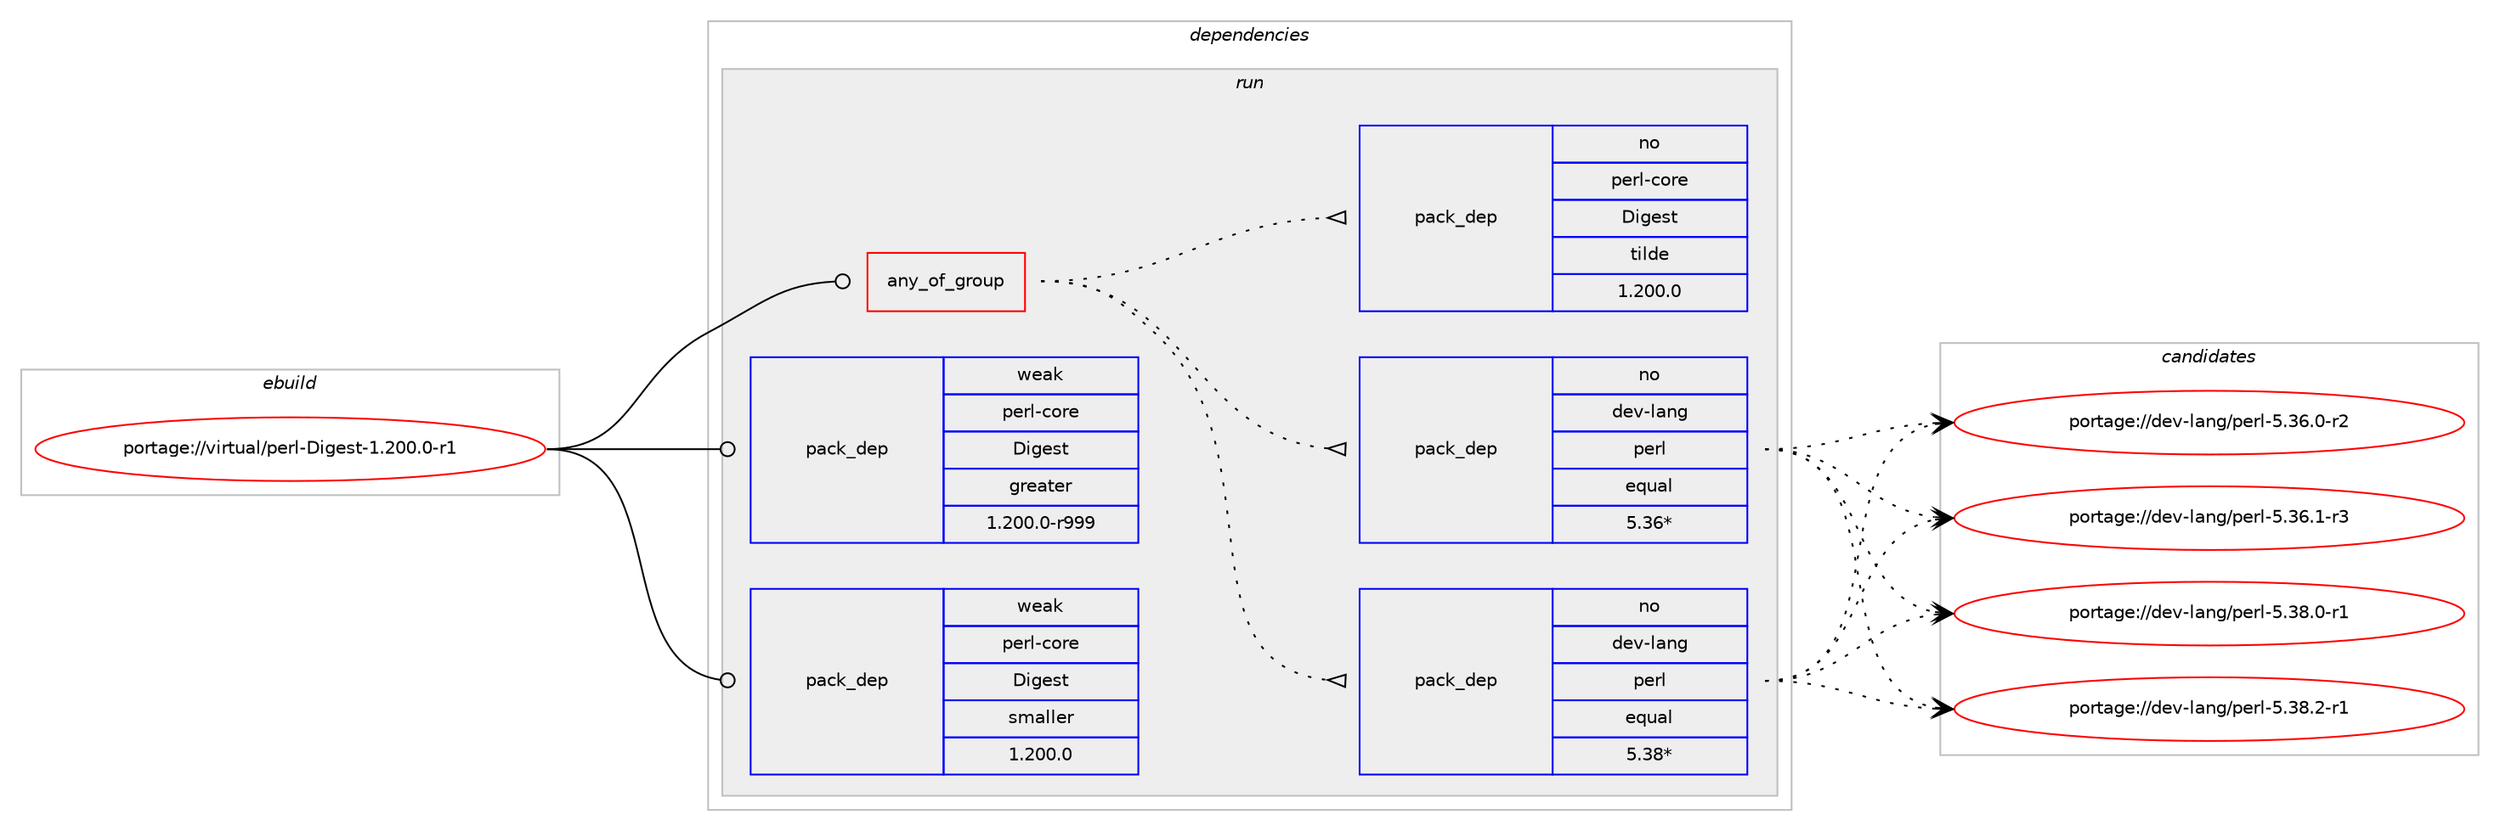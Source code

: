digraph prolog {

# *************
# Graph options
# *************

newrank=true;
concentrate=true;
compound=true;
graph [rankdir=LR,fontname=Helvetica,fontsize=10,ranksep=1.5];#, ranksep=2.5, nodesep=0.2];
edge  [arrowhead=vee];
node  [fontname=Helvetica,fontsize=10];

# **********
# The ebuild
# **********

subgraph cluster_leftcol {
color=gray;
rank=same;
label=<<i>ebuild</i>>;
id [label="portage://virtual/perl-Digest-1.200.0-r1", color=red, width=4, href="../virtual/perl-Digest-1.200.0-r1.svg"];
}

# ****************
# The dependencies
# ****************

subgraph cluster_midcol {
color=gray;
label=<<i>dependencies</i>>;
subgraph cluster_compile {
fillcolor="#eeeeee";
style=filled;
label=<<i>compile</i>>;
}
subgraph cluster_compileandrun {
fillcolor="#eeeeee";
style=filled;
label=<<i>compile and run</i>>;
}
subgraph cluster_run {
fillcolor="#eeeeee";
style=filled;
label=<<i>run</i>>;
subgraph any214 {
dependency21948 [label=<<TABLE BORDER="0" CELLBORDER="1" CELLSPACING="0" CELLPADDING="4"><TR><TD CELLPADDING="10">any_of_group</TD></TR></TABLE>>, shape=none, color=red];subgraph pack6825 {
dependency21949 [label=<<TABLE BORDER="0" CELLBORDER="1" CELLSPACING="0" CELLPADDING="4" WIDTH="220"><TR><TD ROWSPAN="6" CELLPADDING="30">pack_dep</TD></TR><TR><TD WIDTH="110">no</TD></TR><TR><TD>dev-lang</TD></TR><TR><TD>perl</TD></TR><TR><TD>equal</TD></TR><TR><TD>5.38*</TD></TR></TABLE>>, shape=none, color=blue];
}
dependency21948:e -> dependency21949:w [weight=20,style="dotted",arrowhead="oinv"];
subgraph pack6826 {
dependency21950 [label=<<TABLE BORDER="0" CELLBORDER="1" CELLSPACING="0" CELLPADDING="4" WIDTH="220"><TR><TD ROWSPAN="6" CELLPADDING="30">pack_dep</TD></TR><TR><TD WIDTH="110">no</TD></TR><TR><TD>dev-lang</TD></TR><TR><TD>perl</TD></TR><TR><TD>equal</TD></TR><TR><TD>5.36*</TD></TR></TABLE>>, shape=none, color=blue];
}
dependency21948:e -> dependency21950:w [weight=20,style="dotted",arrowhead="oinv"];
subgraph pack6827 {
dependency21951 [label=<<TABLE BORDER="0" CELLBORDER="1" CELLSPACING="0" CELLPADDING="4" WIDTH="220"><TR><TD ROWSPAN="6" CELLPADDING="30">pack_dep</TD></TR><TR><TD WIDTH="110">no</TD></TR><TR><TD>perl-core</TD></TR><TR><TD>Digest</TD></TR><TR><TD>tilde</TD></TR><TR><TD>1.200.0</TD></TR></TABLE>>, shape=none, color=blue];
}
dependency21948:e -> dependency21951:w [weight=20,style="dotted",arrowhead="oinv"];
}
id:e -> dependency21948:w [weight=20,style="solid",arrowhead="odot"];
# *** BEGIN UNKNOWN DEPENDENCY TYPE (TODO) ***
# id -> package_dependency(portage://virtual/perl-Digest-1.200.0-r1,run,no,dev-lang,perl,none,[,,],any_same_slot,[])
# *** END UNKNOWN DEPENDENCY TYPE (TODO) ***

subgraph pack6828 {
dependency21952 [label=<<TABLE BORDER="0" CELLBORDER="1" CELLSPACING="0" CELLPADDING="4" WIDTH="220"><TR><TD ROWSPAN="6" CELLPADDING="30">pack_dep</TD></TR><TR><TD WIDTH="110">weak</TD></TR><TR><TD>perl-core</TD></TR><TR><TD>Digest</TD></TR><TR><TD>greater</TD></TR><TR><TD>1.200.0-r999</TD></TR></TABLE>>, shape=none, color=blue];
}
id:e -> dependency21952:w [weight=20,style="solid",arrowhead="odot"];
subgraph pack6829 {
dependency21953 [label=<<TABLE BORDER="0" CELLBORDER="1" CELLSPACING="0" CELLPADDING="4" WIDTH="220"><TR><TD ROWSPAN="6" CELLPADDING="30">pack_dep</TD></TR><TR><TD WIDTH="110">weak</TD></TR><TR><TD>perl-core</TD></TR><TR><TD>Digest</TD></TR><TR><TD>smaller</TD></TR><TR><TD>1.200.0</TD></TR></TABLE>>, shape=none, color=blue];
}
id:e -> dependency21953:w [weight=20,style="solid",arrowhead="odot"];
}
}

# **************
# The candidates
# **************

subgraph cluster_choices {
rank=same;
color=gray;
label=<<i>candidates</i>>;

subgraph choice6825 {
color=black;
nodesep=1;
choice100101118451089711010347112101114108455346515446484511450 [label="portage://dev-lang/perl-5.36.0-r2", color=red, width=4,href="../dev-lang/perl-5.36.0-r2.svg"];
choice100101118451089711010347112101114108455346515446494511451 [label="portage://dev-lang/perl-5.36.1-r3", color=red, width=4,href="../dev-lang/perl-5.36.1-r3.svg"];
choice100101118451089711010347112101114108455346515646484511449 [label="portage://dev-lang/perl-5.38.0-r1", color=red, width=4,href="../dev-lang/perl-5.38.0-r1.svg"];
choice100101118451089711010347112101114108455346515646504511449 [label="portage://dev-lang/perl-5.38.2-r1", color=red, width=4,href="../dev-lang/perl-5.38.2-r1.svg"];
dependency21949:e -> choice100101118451089711010347112101114108455346515446484511450:w [style=dotted,weight="100"];
dependency21949:e -> choice100101118451089711010347112101114108455346515446494511451:w [style=dotted,weight="100"];
dependency21949:e -> choice100101118451089711010347112101114108455346515646484511449:w [style=dotted,weight="100"];
dependency21949:e -> choice100101118451089711010347112101114108455346515646504511449:w [style=dotted,weight="100"];
}
subgraph choice6826 {
color=black;
nodesep=1;
choice100101118451089711010347112101114108455346515446484511450 [label="portage://dev-lang/perl-5.36.0-r2", color=red, width=4,href="../dev-lang/perl-5.36.0-r2.svg"];
choice100101118451089711010347112101114108455346515446494511451 [label="portage://dev-lang/perl-5.36.1-r3", color=red, width=4,href="../dev-lang/perl-5.36.1-r3.svg"];
choice100101118451089711010347112101114108455346515646484511449 [label="portage://dev-lang/perl-5.38.0-r1", color=red, width=4,href="../dev-lang/perl-5.38.0-r1.svg"];
choice100101118451089711010347112101114108455346515646504511449 [label="portage://dev-lang/perl-5.38.2-r1", color=red, width=4,href="../dev-lang/perl-5.38.2-r1.svg"];
dependency21950:e -> choice100101118451089711010347112101114108455346515446484511450:w [style=dotted,weight="100"];
dependency21950:e -> choice100101118451089711010347112101114108455346515446494511451:w [style=dotted,weight="100"];
dependency21950:e -> choice100101118451089711010347112101114108455346515646484511449:w [style=dotted,weight="100"];
dependency21950:e -> choice100101118451089711010347112101114108455346515646504511449:w [style=dotted,weight="100"];
}
subgraph choice6827 {
color=black;
nodesep=1;
}
subgraph choice6828 {
color=black;
nodesep=1;
}
subgraph choice6829 {
color=black;
nodesep=1;
}
}

}
